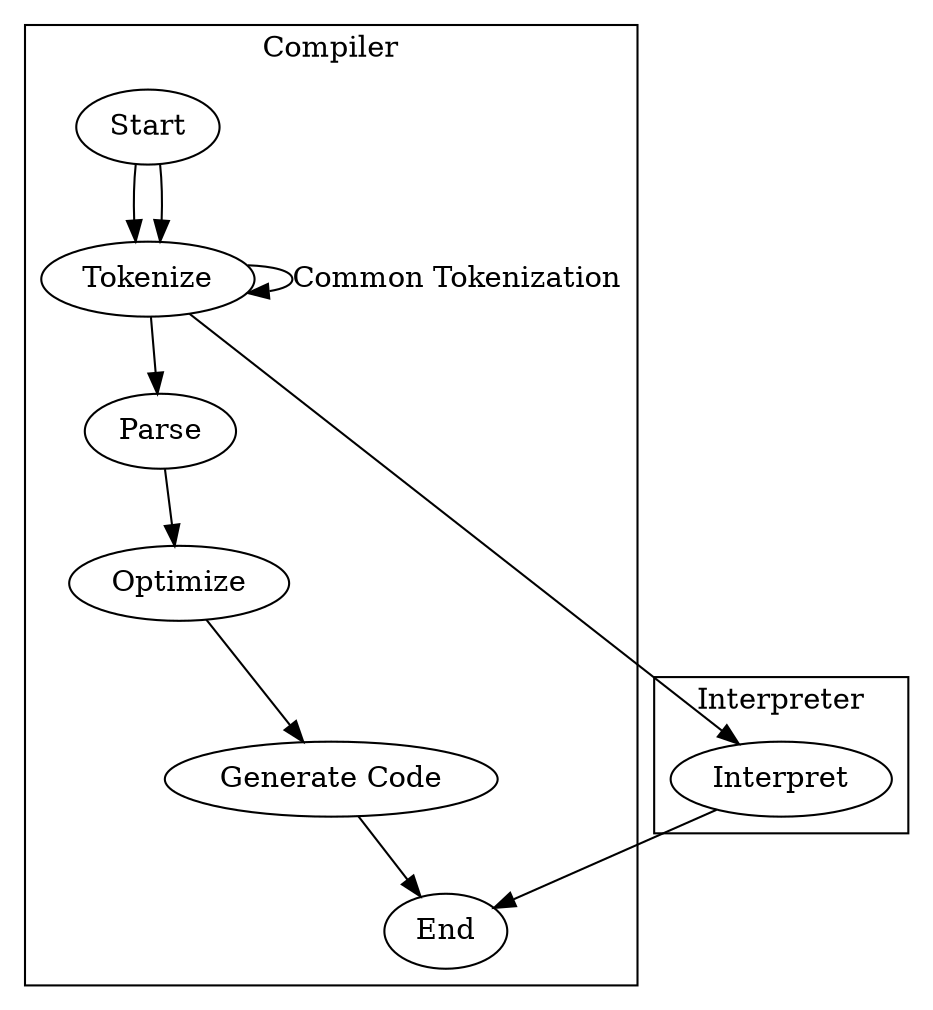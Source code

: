 digraph LanguageProcessing {
    // Compiler steps
    subgraph cluster_compiler {
        label="Compiler"
        
        start [label="Start"]
        tokenize [label="Tokenize"]
        parse [label="Parse"]
        optimize [label="Optimize"]
        generate_code [label="Generate Code"]
        end [label="End"]

        start -> tokenize
        tokenize -> parse
        parse -> optimize
        optimize -> generate_code
        generate_code -> end
    }

    // Interpreter steps
    subgraph cluster_interpreter {
        label="Interpreter"
        
        start [label="Start"]
        tokenize [label="Tokenize"]
        interpret [label="Interpret"]
        end [label="End"]

        start -> tokenize
        tokenize -> interpret
        interpret -> end
    }

    // Connection between Compiler and Interpreter
    tokenize -> tokenize [label="Common Tokenization"]
}
